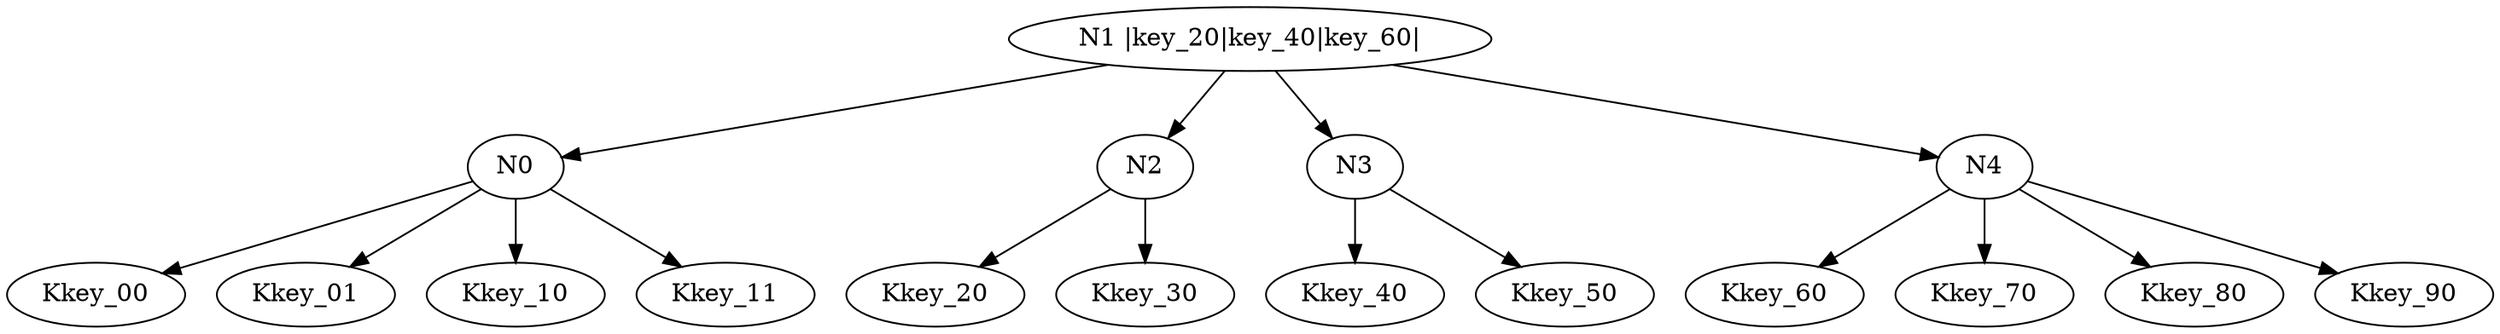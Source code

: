 digraph G {
N1[label="N1 |key_20|key_40|key_60|"]N1 -> N0;
N0 -> Kkey_00;
N0 -> Kkey_01;
N0 -> Kkey_10;
N0 -> Kkey_11;
N1 -> N2;
N2 -> Kkey_20;
N2 -> Kkey_30;
N1 -> N3;
N3 -> Kkey_40;
N3 -> Kkey_50;
N1 -> N4;
N4 -> Kkey_60;
N4 -> Kkey_70;
N4 -> Kkey_80;
N4 -> Kkey_90;
}
